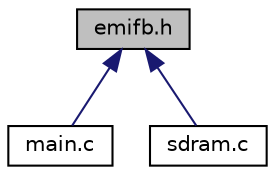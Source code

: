 digraph G
{
  edge [fontname="Helvetica",fontsize="10",labelfontname="Helvetica",labelfontsize="10"];
  node [fontname="Helvetica",fontsize="10",shape=record];
  Node1 [label="emifb.h",height=0.2,width=0.4,color="black", fillcolor="grey75", style="filled" fontcolor="black"];
  Node1 -> Node2 [dir=back,color="midnightblue",fontsize="10",style="solid",fontname="Helvetica"];
  Node2 [label="main.c",height=0.2,width=0.4,color="black", fillcolor="white", style="filled",URL="$main_8c.html",tooltip="Main program to test all modules."];
  Node1 -> Node3 [dir=back,color="midnightblue",fontsize="10",style="solid",fontname="Helvetica"];
  Node3 [label="sdram.c",height=0.2,width=0.4,color="black", fillcolor="white", style="filled",URL="$sdram_8c.html",tooltip="Configure SDRAM (external sdram)."];
}

